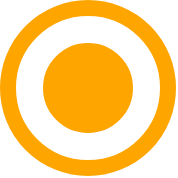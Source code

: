<mxfile version="13.1.5" type="device"><diagram id="TU5Py8a203S2zA2e4VOe" name="Page-1"><mxGraphModel dx="946" dy="488" grid="1" gridSize="10" guides="1" tooltips="1" connect="1" arrows="1" fold="1" page="1" pageScale="1" pageWidth="850" pageHeight="1100" math="0" shadow="0"><root><mxCell id="0"/><mxCell id="1" parent="0"/><mxCell id="kRNbU8K6Tnj3wFa2S94A-1" value="" style="ellipse;whiteSpace=wrap;html=1;aspect=fixed;strokeWidth=8;gradientColor=#ffffff;fillColor=none;strokeColor=#FFA500;" vertex="1" parent="1"><mxGeometry x="380" y="230" width="80" height="80" as="geometry"/></mxCell><mxCell id="kRNbU8K6Tnj3wFa2S94A-2" value="" style="ellipse;whiteSpace=wrap;html=1;aspect=fixed;strokeWidth=5;fillColor=#FFa500;strokeColor=#FFA500;" vertex="1" parent="1"><mxGeometry x="400" y="250" width="40" height="40" as="geometry"/></mxCell></root></mxGraphModel></diagram></mxfile>